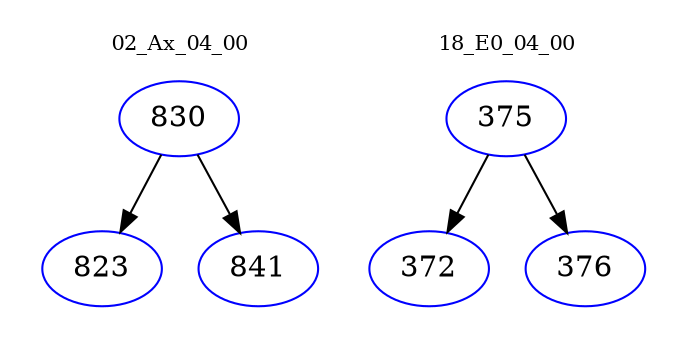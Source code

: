 digraph{
subgraph cluster_0 {
color = white
label = "02_Ax_04_00";
fontsize=10;
T0_830 [label="830", color="blue"]
T0_830 -> T0_823 [color="black"]
T0_823 [label="823", color="blue"]
T0_830 -> T0_841 [color="black"]
T0_841 [label="841", color="blue"]
}
subgraph cluster_1 {
color = white
label = "18_E0_04_00";
fontsize=10;
T1_375 [label="375", color="blue"]
T1_375 -> T1_372 [color="black"]
T1_372 [label="372", color="blue"]
T1_375 -> T1_376 [color="black"]
T1_376 [label="376", color="blue"]
}
}
